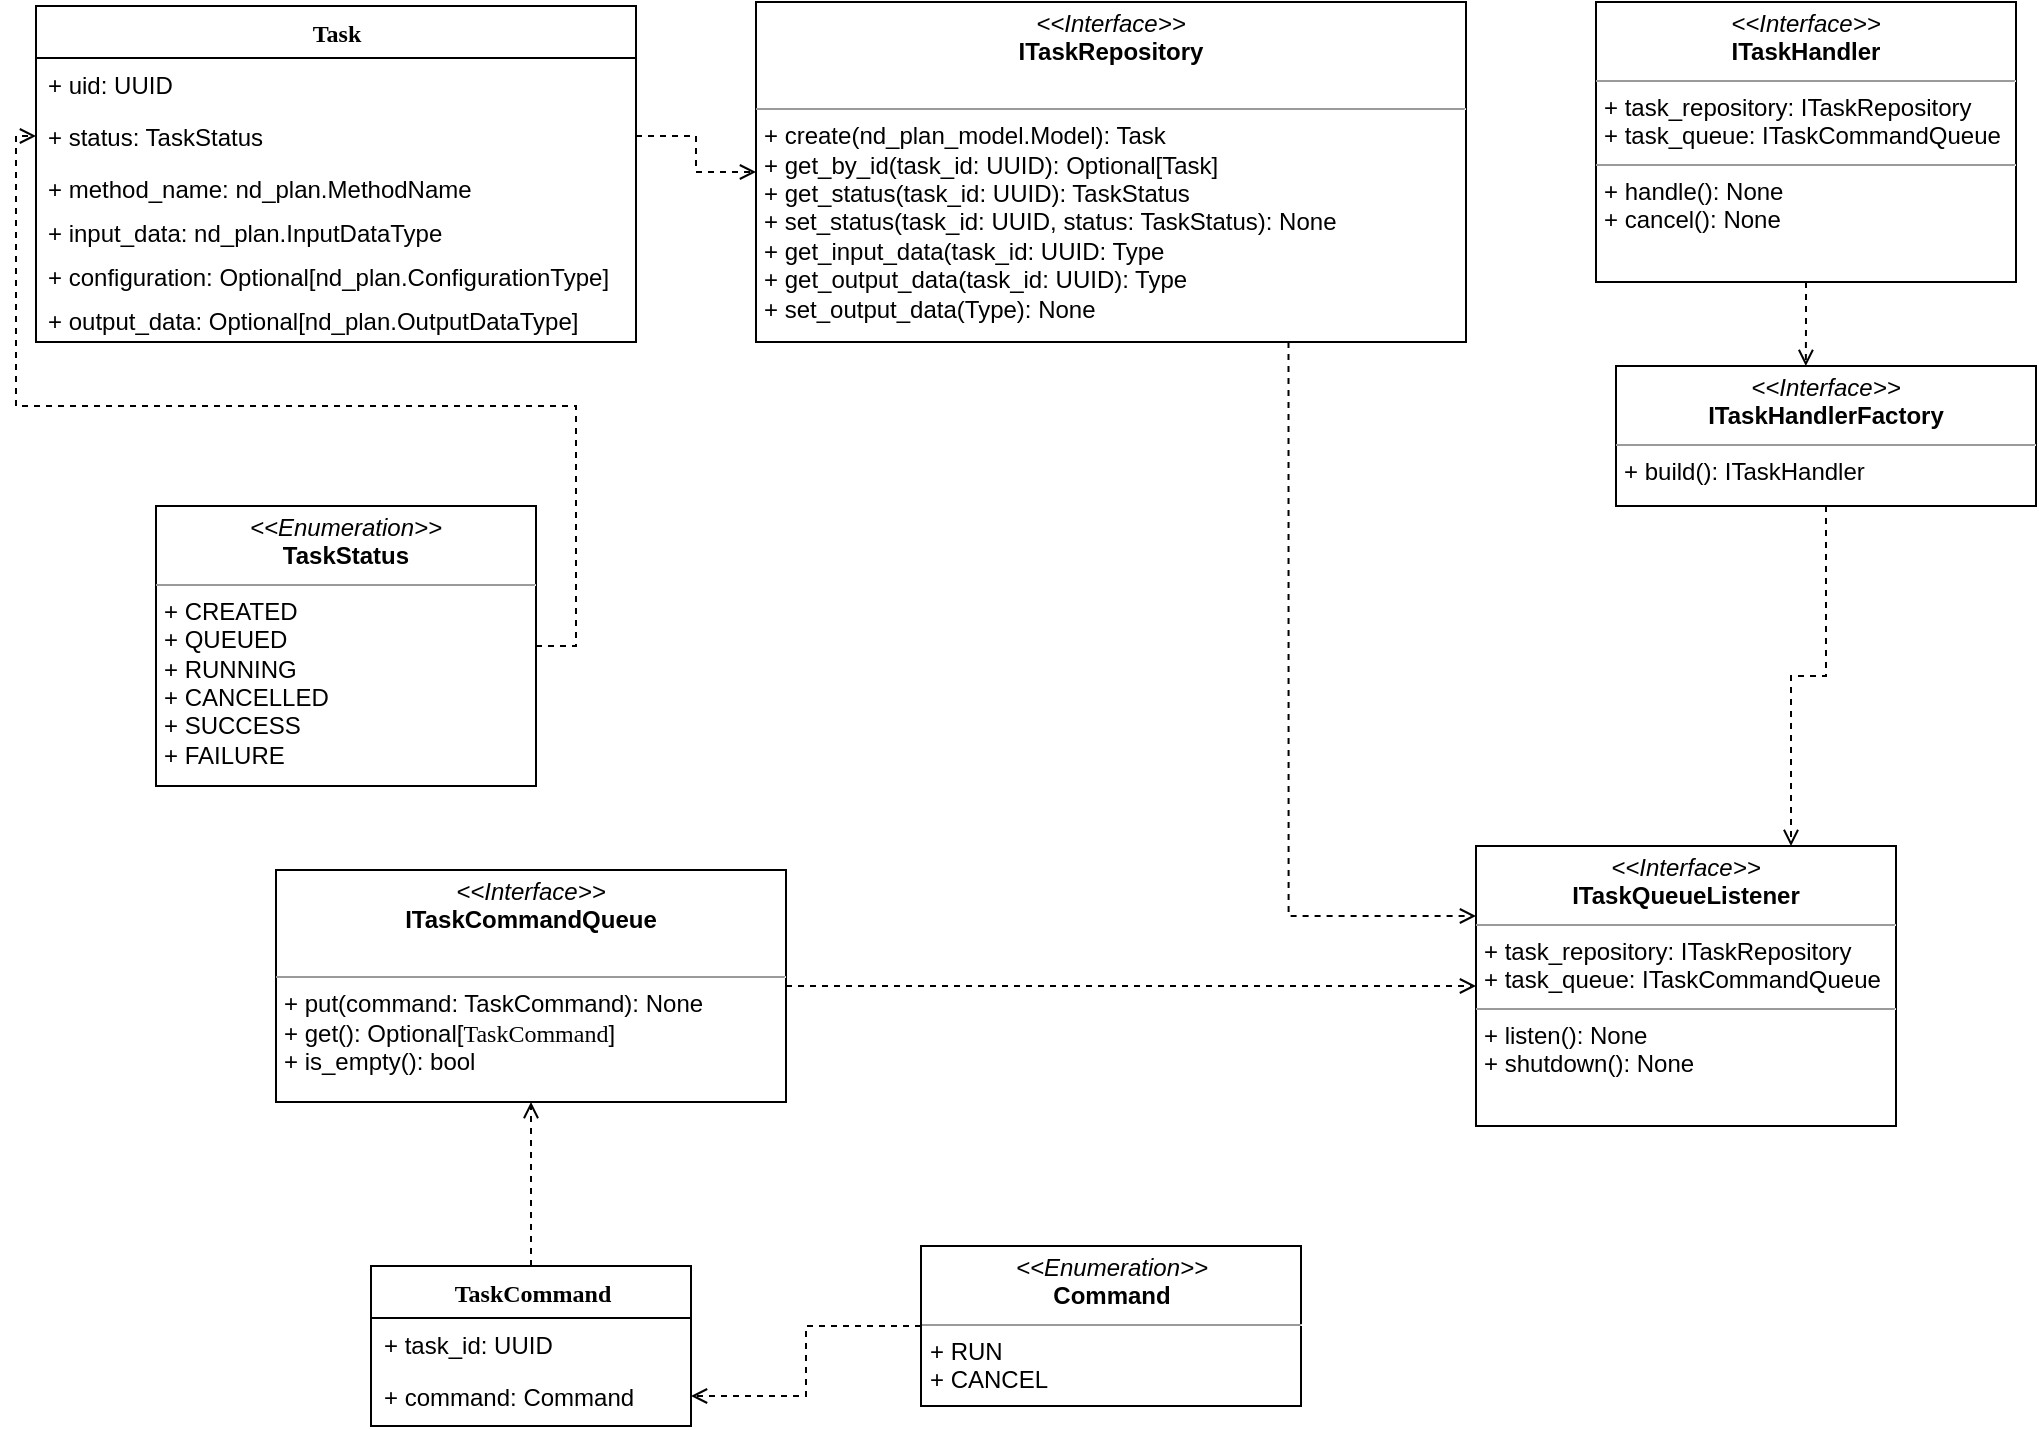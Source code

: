 <mxfile version="17.2.4" type="device"><diagram name="Page-1" id="6133507b-19e7-1e82-6fc7-422aa6c4b21f"><mxGraphModel dx="1018" dy="-109" grid="1" gridSize="10" guides="1" tooltips="1" connect="1" arrows="1" fold="1" page="1" pageScale="1" pageWidth="1100" pageHeight="850" background="none" math="0" shadow="0"><root><mxCell id="0"/><mxCell id="1" parent="0"/><mxCell id="MjdcpqQGw2tIg5hyDwfw-20" style="edgeStyle=orthogonalEdgeStyle;rounded=0;orthogonalLoop=1;jettySize=auto;html=1;exitX=0.75;exitY=1;exitDx=0;exitDy=0;entryX=0;entryY=0.25;entryDx=0;entryDy=0;dashed=1;endArrow=open;endFill=0;" parent="1" source="MjdcpqQGw2tIg5hyDwfw-1" target="MjdcpqQGw2tIg5hyDwfw-15" edge="1"><mxGeometry relative="1" as="geometry"/></mxCell><mxCell id="MjdcpqQGw2tIg5hyDwfw-1" value="&lt;p style=&quot;margin: 0px ; margin-top: 4px ; text-align: center&quot;&gt;&lt;i&gt;&amp;lt;&amp;lt;Interface&amp;gt;&amp;gt;&lt;/i&gt;&lt;br&gt;&lt;b&gt;ITaskRepository&lt;/b&gt;&lt;/p&gt;&lt;br&gt;&lt;hr size=&quot;1&quot;&gt;&lt;p style=&quot;margin: 0px ; margin-left: 4px&quot;&gt;+ create(nd_plan_model.Model): Task&lt;br&gt;+ get_by_id(task_id: UUID): Optional[Task]&lt;/p&gt;&lt;p style=&quot;margin: 0px ; margin-left: 4px&quot;&gt;+ get_status(task_id: UUID): TaskStatus&lt;br&gt;&lt;/p&gt;&lt;p style=&quot;margin: 0px ; margin-left: 4px&quot;&gt;+ set_status(task_id: UUID, status: TaskStatus): None&lt;br&gt;&lt;/p&gt;&lt;p style=&quot;margin: 0px ; margin-left: 4px&quot;&gt;+ get_input_data(task_id: UUID: Type&lt;br&gt;&lt;/p&gt;&lt;p style=&quot;margin: 0px ; margin-left: 4px&quot;&gt;+ get_output_data(task_id: UUID): Type&lt;br&gt;&lt;/p&gt;&lt;p style=&quot;margin: 0px ; margin-left: 4px&quot;&gt;+ set_output_data(Type): None&lt;br&gt;&lt;/p&gt;" style="verticalAlign=top;align=left;overflow=fill;fontSize=12;fontFamily=Helvetica;html=1;rounded=0;shadow=0;comic=0;labelBackgroundColor=none;strokeWidth=1" parent="1" vertex="1"><mxGeometry x="380" y="878" width="355" height="170" as="geometry"/></mxCell><mxCell id="MjdcpqQGw2tIg5hyDwfw-19" style="edgeStyle=orthogonalEdgeStyle;rounded=0;orthogonalLoop=1;jettySize=auto;html=1;exitX=1;exitY=0.5;exitDx=0;exitDy=0;entryX=0;entryY=0.5;entryDx=0;entryDy=0;dashed=1;endArrow=open;endFill=0;" parent="1" source="MjdcpqQGw2tIg5hyDwfw-8" target="MjdcpqQGw2tIg5hyDwfw-15" edge="1"><mxGeometry relative="1" as="geometry"/></mxCell><mxCell id="MjdcpqQGw2tIg5hyDwfw-8" value="&lt;p style=&quot;margin: 0px ; margin-top: 4px ; text-align: center&quot;&gt;&lt;i&gt;&amp;lt;&amp;lt;Interface&amp;gt;&amp;gt;&lt;/i&gt;&lt;br&gt;&lt;b&gt;ITaskCommandQueue&lt;/b&gt;&lt;/p&gt;&lt;br&gt;&lt;hr size=&quot;1&quot;&gt;&lt;p style=&quot;margin: 0px ; margin-left: 4px&quot;&gt;+ put(command: TaskCommand): None&lt;br&gt;+ get(): Optional[&lt;span style=&quot;font-family: &amp;#34;verdana&amp;#34; ; text-align: center&quot;&gt;TaskCommand&lt;/span&gt;]&lt;/p&gt;&lt;p style=&quot;margin: 0px ; margin-left: 4px&quot;&gt;+ is_empty(): bool&lt;/p&gt;" style="verticalAlign=top;align=left;overflow=fill;fontSize=12;fontFamily=Helvetica;html=1;rounded=0;shadow=0;comic=0;labelBackgroundColor=none;strokeWidth=1" parent="1" vertex="1"><mxGeometry x="140" y="1312" width="255" height="116" as="geometry"/></mxCell><mxCell id="MjdcpqQGw2tIg5hyDwfw-18" style="edgeStyle=orthogonalEdgeStyle;rounded=0;orthogonalLoop=1;jettySize=auto;html=1;exitX=0.5;exitY=0;exitDx=0;exitDy=0;entryX=0.5;entryY=1;entryDx=0;entryDy=0;dashed=1;endArrow=open;endFill=0;" parent="1" source="MjdcpqQGw2tIg5hyDwfw-9" target="MjdcpqQGw2tIg5hyDwfw-8" edge="1"><mxGeometry relative="1" as="geometry"/></mxCell><mxCell id="MjdcpqQGw2tIg5hyDwfw-9" value="TaskCommand" style="swimlane;html=1;fontStyle=1;align=center;verticalAlign=top;childLayout=stackLayout;horizontal=1;startSize=26;horizontalStack=0;resizeParent=1;resizeLast=0;collapsible=1;marginBottom=0;swimlaneFillColor=#ffffff;rounded=0;shadow=0;comic=0;labelBackgroundColor=none;strokeWidth=1;fillColor=none;fontFamily=Verdana;fontSize=12" parent="1" vertex="1"><mxGeometry x="187.5" y="1510" width="160" height="80" as="geometry"/></mxCell><mxCell id="MjdcpqQGw2tIg5hyDwfw-10" value="+ task_id: UUID" style="text;html=1;strokeColor=none;fillColor=none;align=left;verticalAlign=top;spacingLeft=4;spacingRight=4;whiteSpace=wrap;overflow=hidden;rotatable=0;points=[[0,0.5],[1,0.5]];portConstraint=eastwest;" parent="MjdcpqQGw2tIg5hyDwfw-9" vertex="1"><mxGeometry y="26" width="160" height="26" as="geometry"/></mxCell><mxCell id="MjdcpqQGw2tIg5hyDwfw-11" value="+ command: Command" style="text;html=1;strokeColor=none;fillColor=none;align=left;verticalAlign=top;spacingLeft=4;spacingRight=4;whiteSpace=wrap;overflow=hidden;rotatable=0;points=[[0,0.5],[1,0.5]];portConstraint=eastwest;" parent="MjdcpqQGw2tIg5hyDwfw-9" vertex="1"><mxGeometry y="52" width="160" height="26" as="geometry"/></mxCell><mxCell id="MjdcpqQGw2tIg5hyDwfw-15" value="&lt;p style=&quot;margin: 0px ; margin-top: 4px ; text-align: center&quot;&gt;&lt;i&gt;&amp;lt;&amp;lt;Interface&amp;gt;&amp;gt;&lt;/i&gt;&lt;br&gt;&lt;b&gt;ITaskQueueListener&lt;/b&gt;&lt;/p&gt;&lt;hr size=&quot;1&quot;&gt;&lt;p style=&quot;margin: 0px ; margin-left: 4px&quot;&gt;+ task_repository: ITaskRepository&lt;br&gt;+ task_queue: ITaskCommandQueue&lt;/p&gt;&lt;hr size=&quot;1&quot;&gt;&lt;p style=&quot;margin: 0px ; margin-left: 4px&quot;&gt;+ listen(): None&lt;br&gt;+ shutdown(): None&lt;/p&gt;" style="verticalAlign=top;align=left;overflow=fill;fontSize=12;fontFamily=Helvetica;html=1;rounded=0;shadow=0;comic=0;labelBackgroundColor=none;strokeWidth=1" parent="1" vertex="1"><mxGeometry x="740" y="1300" width="210" height="140" as="geometry"/></mxCell><mxCell id="MjdcpqQGw2tIg5hyDwfw-24" style="edgeStyle=orthogonalEdgeStyle;rounded=0;orthogonalLoop=1;jettySize=auto;html=1;exitX=0.5;exitY=1;exitDx=0;exitDy=0;entryX=0.75;entryY=0;entryDx=0;entryDy=0;dashed=1;endArrow=open;endFill=0;" parent="1" source="MjdcpqQGw2tIg5hyDwfw-21" target="MjdcpqQGw2tIg5hyDwfw-15" edge="1"><mxGeometry relative="1" as="geometry"/></mxCell><mxCell id="MjdcpqQGw2tIg5hyDwfw-21" value="&lt;p style=&quot;margin: 0px ; margin-top: 4px ; text-align: center&quot;&gt;&lt;i&gt;&amp;lt;&amp;lt;Interface&amp;gt;&amp;gt;&lt;/i&gt;&lt;br&gt;&lt;b&gt;ITaskHandlerFactory&lt;/b&gt;&lt;/p&gt;&lt;hr size=&quot;1&quot;&gt;&lt;p style=&quot;margin: 0px ; margin-left: 4px&quot;&gt;+ build(): ITaskHandler&lt;br&gt;&lt;br&gt;&lt;/p&gt;" style="verticalAlign=top;align=left;overflow=fill;fontSize=12;fontFamily=Helvetica;html=1;rounded=0;shadow=0;comic=0;labelBackgroundColor=none;strokeWidth=1" parent="1" vertex="1"><mxGeometry x="810" y="1060" width="210" height="70" as="geometry"/></mxCell><mxCell id="MjdcpqQGw2tIg5hyDwfw-23" style="edgeStyle=orthogonalEdgeStyle;rounded=0;orthogonalLoop=1;jettySize=auto;html=1;exitX=0.5;exitY=1;exitDx=0;exitDy=0;entryX=0.452;entryY=0;entryDx=0;entryDy=0;entryPerimeter=0;dashed=1;endArrow=open;endFill=0;" parent="1" source="MjdcpqQGw2tIg5hyDwfw-22" target="MjdcpqQGw2tIg5hyDwfw-21" edge="1"><mxGeometry relative="1" as="geometry"/></mxCell><mxCell id="MjdcpqQGw2tIg5hyDwfw-22" value="&lt;p style=&quot;margin: 0px ; margin-top: 4px ; text-align: center&quot;&gt;&lt;i&gt;&amp;lt;&amp;lt;Interface&amp;gt;&amp;gt;&lt;/i&gt;&lt;br&gt;&lt;b&gt;ITaskHandler&lt;/b&gt;&lt;/p&gt;&lt;hr size=&quot;1&quot;&gt;&lt;p style=&quot;margin: 0px ; margin-left: 4px&quot;&gt;+ task_repository: ITaskRepository&lt;br&gt;+ task_queue: ITaskCommandQueue&lt;/p&gt;&lt;hr size=&quot;1&quot;&gt;&lt;p style=&quot;margin: 0px ; margin-left: 4px&quot;&gt;+ handle(): None&lt;br&gt;+ cancel(): None&lt;/p&gt;" style="verticalAlign=top;align=left;overflow=fill;fontSize=12;fontFamily=Helvetica;html=1;rounded=0;shadow=0;comic=0;labelBackgroundColor=none;strokeWidth=1" parent="1" vertex="1"><mxGeometry x="800" y="878" width="210" height="140" as="geometry"/></mxCell><mxCell id="MjdcpqQGw2tIg5hyDwfw-25" value="Task" style="swimlane;html=1;fontStyle=1;align=center;verticalAlign=top;childLayout=stackLayout;horizontal=1;startSize=26;horizontalStack=0;resizeParent=1;resizeLast=0;collapsible=1;marginBottom=0;swimlaneFillColor=#ffffff;rounded=0;shadow=0;comic=0;labelBackgroundColor=none;strokeWidth=1;fillColor=none;fontFamily=Verdana;fontSize=12" parent="1" vertex="1"><mxGeometry x="20" y="880" width="300" height="168" as="geometry"/></mxCell><mxCell id="MjdcpqQGw2tIg5hyDwfw-26" value="+ uid: UUID" style="text;html=1;strokeColor=none;fillColor=none;align=left;verticalAlign=top;spacingLeft=4;spacingRight=4;whiteSpace=wrap;overflow=hidden;rotatable=0;points=[[0,0.5],[1,0.5]];portConstraint=eastwest;" parent="MjdcpqQGw2tIg5hyDwfw-25" vertex="1"><mxGeometry y="26" width="300" height="26" as="geometry"/></mxCell><mxCell id="MjdcpqQGw2tIg5hyDwfw-27" value="+ status: TaskStatus" style="text;html=1;strokeColor=none;fillColor=none;align=left;verticalAlign=top;spacingLeft=4;spacingRight=4;whiteSpace=wrap;overflow=hidden;rotatable=0;points=[[0,0.5],[1,0.5]];portConstraint=eastwest;" parent="MjdcpqQGw2tIg5hyDwfw-25" vertex="1"><mxGeometry y="52" width="300" height="26" as="geometry"/></mxCell><mxCell id="MjdcpqQGw2tIg5hyDwfw-28" value="+ method_name: nd_plan.MethodName" style="text;html=1;strokeColor=none;fillColor=none;align=left;verticalAlign=top;spacingLeft=4;spacingRight=4;whiteSpace=wrap;overflow=hidden;rotatable=0;points=[[0,0.5],[1,0.5]];portConstraint=eastwest;" parent="MjdcpqQGw2tIg5hyDwfw-25" vertex="1"><mxGeometry y="78" width="300" height="22" as="geometry"/></mxCell><mxCell id="MjdcpqQGw2tIg5hyDwfw-34" value="+ input_data: nd_plan.InputDataType" style="text;html=1;strokeColor=none;fillColor=none;align=left;verticalAlign=top;spacingLeft=4;spacingRight=4;whiteSpace=wrap;overflow=hidden;rotatable=0;points=[[0,0.5],[1,0.5]];portConstraint=eastwest;" parent="MjdcpqQGw2tIg5hyDwfw-25" vertex="1"><mxGeometry y="100" width="300" height="22" as="geometry"/></mxCell><mxCell id="MjdcpqQGw2tIg5hyDwfw-35" value="+ configuration: Optional[nd_plan.ConfigurationType]" style="text;html=1;strokeColor=none;fillColor=none;align=left;verticalAlign=top;spacingLeft=4;spacingRight=4;whiteSpace=wrap;overflow=hidden;rotatable=0;points=[[0,0.5],[1,0.5]];portConstraint=eastwest;" parent="MjdcpqQGw2tIg5hyDwfw-25" vertex="1"><mxGeometry y="122" width="300" height="22" as="geometry"/></mxCell><mxCell id="MjdcpqQGw2tIg5hyDwfw-39" value="+ output_data: Optional[nd_plan.OutputDataType]" style="text;html=1;strokeColor=none;fillColor=none;align=left;verticalAlign=top;spacingLeft=4;spacingRight=4;whiteSpace=wrap;overflow=hidden;rotatable=0;points=[[0,0.5],[1,0.5]];portConstraint=eastwest;" parent="MjdcpqQGw2tIg5hyDwfw-25" vertex="1"><mxGeometry y="144" width="300" height="22" as="geometry"/></mxCell><mxCell id="MjdcpqQGw2tIg5hyDwfw-32" style="edgeStyle=orthogonalEdgeStyle;rounded=0;orthogonalLoop=1;jettySize=auto;html=1;exitX=0;exitY=0.5;exitDx=0;exitDy=0;entryX=1;entryY=0.5;entryDx=0;entryDy=0;dashed=1;endArrow=open;endFill=0;" parent="1" source="MjdcpqQGw2tIg5hyDwfw-31" target="MjdcpqQGw2tIg5hyDwfw-11" edge="1"><mxGeometry relative="1" as="geometry"/></mxCell><mxCell id="MjdcpqQGw2tIg5hyDwfw-31" value="&lt;p style=&quot;margin: 0px ; margin-top: 4px ; text-align: center&quot;&gt;&lt;i&gt;&amp;lt;&amp;lt;Enumeration&amp;gt;&amp;gt;&lt;/i&gt;&lt;br&gt;&lt;b&gt;Command&lt;/b&gt;&lt;/p&gt;&lt;hr size=&quot;1&quot;&gt;&lt;p style=&quot;margin: 0px ; margin-left: 4px&quot;&gt;+ RUN&lt;br&gt;+ CANCEL&lt;/p&gt;" style="verticalAlign=top;align=left;overflow=fill;fontSize=12;fontFamily=Helvetica;html=1;rounded=0;shadow=0;comic=0;labelBackgroundColor=none;strokeWidth=1" parent="1" vertex="1"><mxGeometry x="462.5" y="1500" width="190" height="80" as="geometry"/></mxCell><mxCell id="MjdcpqQGw2tIg5hyDwfw-41" style="edgeStyle=orthogonalEdgeStyle;rounded=0;orthogonalLoop=1;jettySize=auto;html=1;exitX=1;exitY=0.5;exitDx=0;exitDy=0;entryX=0;entryY=0.5;entryDx=0;entryDy=0;dashed=1;endArrow=open;endFill=0;" parent="1" source="MjdcpqQGw2tIg5hyDwfw-33" target="MjdcpqQGw2tIg5hyDwfw-27" edge="1"><mxGeometry relative="1" as="geometry"><Array as="points"><mxPoint x="290" y="1200"/><mxPoint x="290" y="1080"/><mxPoint x="10" y="1080"/><mxPoint x="10" y="945"/></Array></mxGeometry></mxCell><mxCell id="MjdcpqQGw2tIg5hyDwfw-33" value="&lt;p style=&quot;margin: 0px ; margin-top: 4px ; text-align: center&quot;&gt;&lt;i&gt;&amp;lt;&amp;lt;Enumeration&amp;gt;&amp;gt;&lt;/i&gt;&lt;br&gt;&lt;b&gt;TaskStatus&lt;/b&gt;&lt;/p&gt;&lt;hr size=&quot;1&quot;&gt;&lt;p style=&quot;margin: 0px ; margin-left: 4px&quot;&gt;+ CREATED&lt;br&gt;+ QUEUED&lt;/p&gt;&lt;p style=&quot;margin: 0px ; margin-left: 4px&quot;&gt;+ RUNNING&lt;/p&gt;&lt;p style=&quot;margin: 0px ; margin-left: 4px&quot;&gt;+ CANCELLED&lt;/p&gt;&lt;p style=&quot;margin: 0px ; margin-left: 4px&quot;&gt;+ SUCCESS&lt;/p&gt;&lt;p style=&quot;margin: 0px ; margin-left: 4px&quot;&gt;+ FAILURE&lt;/p&gt;" style="verticalAlign=top;align=left;overflow=fill;fontSize=12;fontFamily=Helvetica;html=1;rounded=0;shadow=0;comic=0;labelBackgroundColor=none;strokeWidth=1" parent="1" vertex="1"><mxGeometry x="80" y="1130" width="190" height="140" as="geometry"/></mxCell><mxCell id="MjdcpqQGw2tIg5hyDwfw-36" style="edgeStyle=orthogonalEdgeStyle;rounded=0;orthogonalLoop=1;jettySize=auto;html=1;exitX=1;exitY=0.5;exitDx=0;exitDy=0;entryX=0;entryY=0.5;entryDx=0;entryDy=0;dashed=1;endArrow=open;endFill=0;" parent="1" source="MjdcpqQGw2tIg5hyDwfw-27" target="MjdcpqQGw2tIg5hyDwfw-1" edge="1"><mxGeometry relative="1" as="geometry"/></mxCell></root></mxGraphModel></diagram></mxfile>